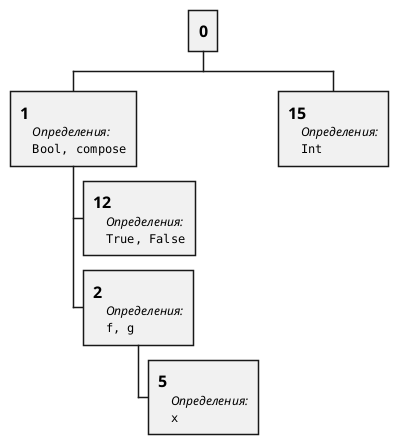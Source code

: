 @startwbs
'https://plantuml.com/wbs-diagram

* =0
**:=1
    //Определения://
    ""Bool, compose"";

***:=12
    //Определения://
    ""True, False"";

***:=2
    //Определения://
    ""f, g"";
****:=5
    //Определения://
    ""x"";

**:=15
    //Определения://
    ""Int"";

@endwbs